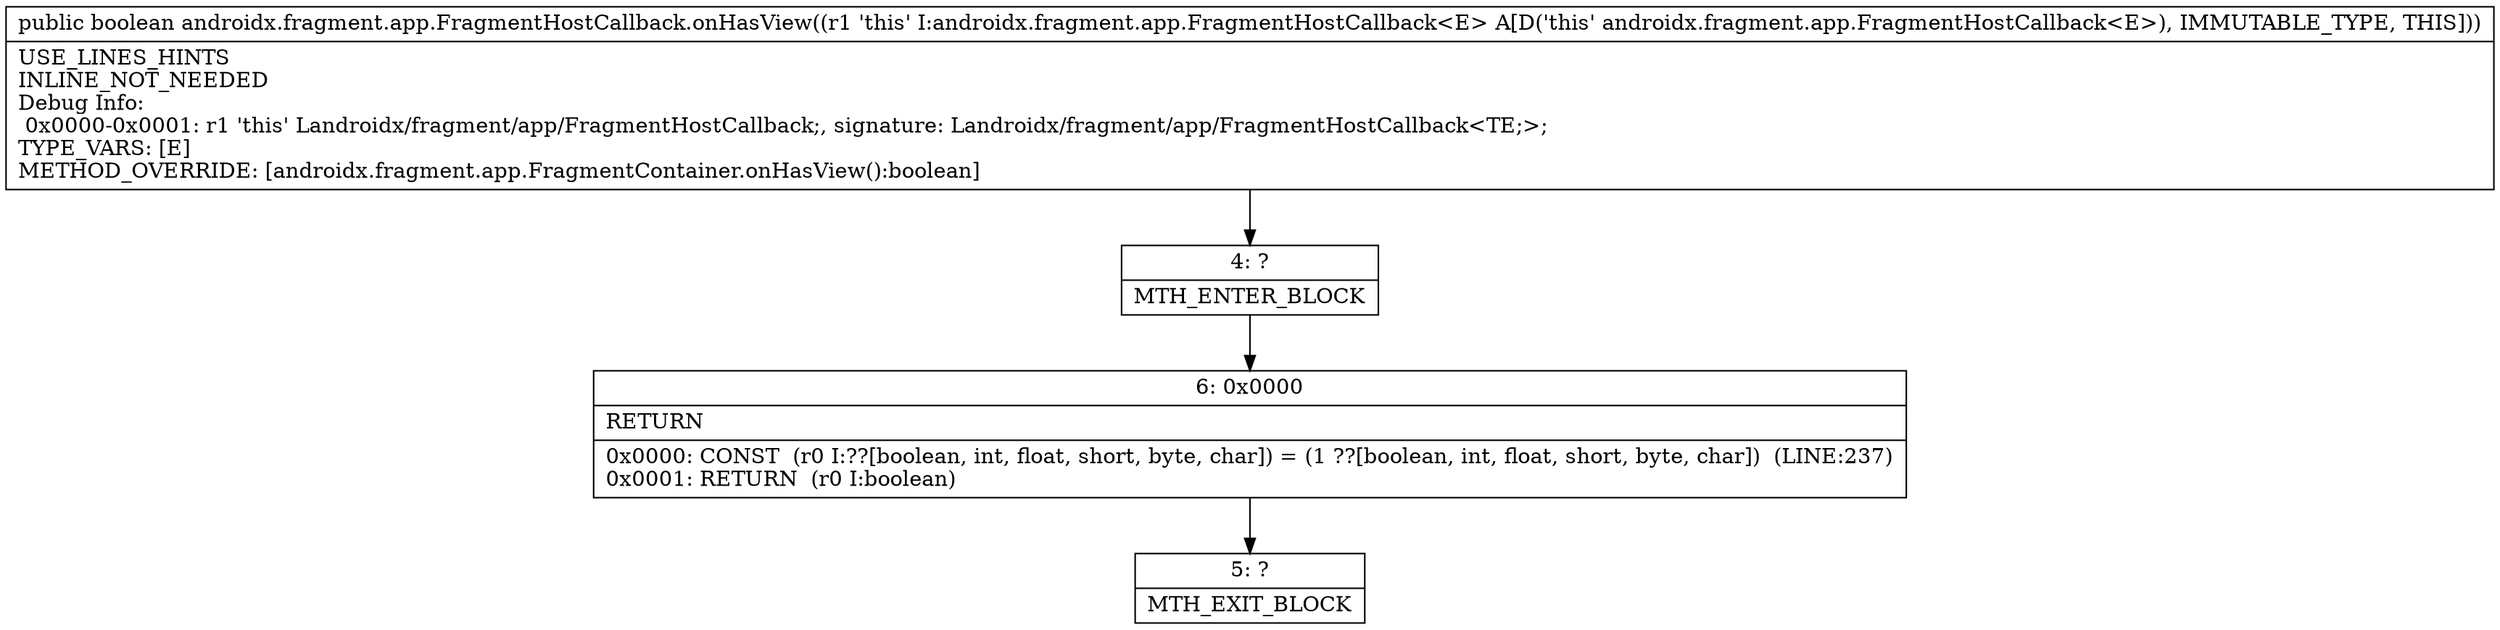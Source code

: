 digraph "CFG forandroidx.fragment.app.FragmentHostCallback.onHasView()Z" {
Node_4 [shape=record,label="{4\:\ ?|MTH_ENTER_BLOCK\l}"];
Node_6 [shape=record,label="{6\:\ 0x0000|RETURN\l|0x0000: CONST  (r0 I:??[boolean, int, float, short, byte, char]) = (1 ??[boolean, int, float, short, byte, char])  (LINE:237)\l0x0001: RETURN  (r0 I:boolean) \l}"];
Node_5 [shape=record,label="{5\:\ ?|MTH_EXIT_BLOCK\l}"];
MethodNode[shape=record,label="{public boolean androidx.fragment.app.FragmentHostCallback.onHasView((r1 'this' I:androidx.fragment.app.FragmentHostCallback\<E\> A[D('this' androidx.fragment.app.FragmentHostCallback\<E\>), IMMUTABLE_TYPE, THIS]))  | USE_LINES_HINTS\lINLINE_NOT_NEEDED\lDebug Info:\l  0x0000\-0x0001: r1 'this' Landroidx\/fragment\/app\/FragmentHostCallback;, signature: Landroidx\/fragment\/app\/FragmentHostCallback\<TE;\>;\lTYPE_VARS: [E]\lMETHOD_OVERRIDE: [androidx.fragment.app.FragmentContainer.onHasView():boolean]\l}"];
MethodNode -> Node_4;Node_4 -> Node_6;
Node_6 -> Node_5;
}

